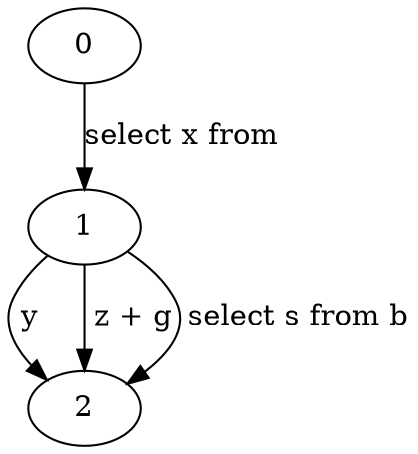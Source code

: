digraph g
{
0;1;2;
0 -> 1 [label="select x from "];
1 -> 2 [label=" y"];
1 -> 2 [label=" z + g"];
1 -> 2 [label=" select s from b"];
}